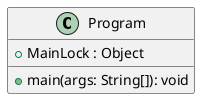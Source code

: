 @startuml

class Program

Program : +MainLock : Object

Program : +main(args: String[]): void

@enduml
